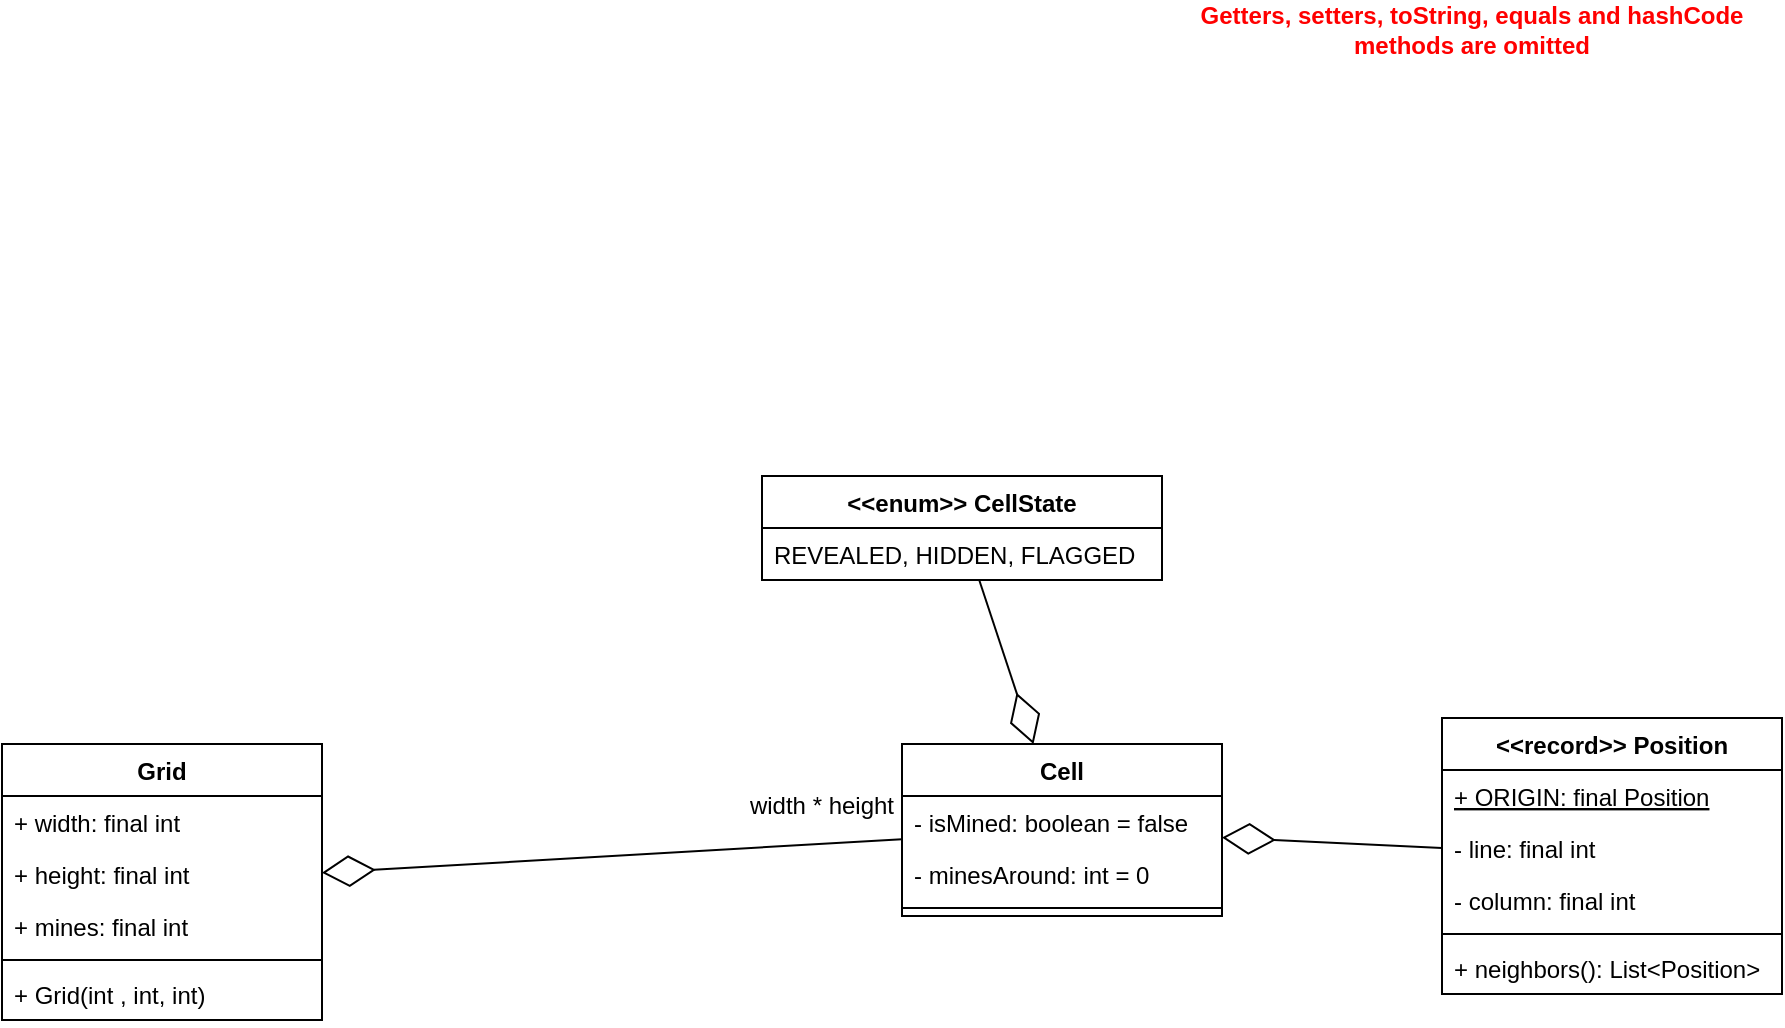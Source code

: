 <mxfile version="20.8.16" type="device"><diagram name="Page-1" id="5Wt-9grWqNKoGvMw_udb"><mxGraphModel dx="1434" dy="775" grid="1" gridSize="10" guides="1" tooltips="1" connect="1" arrows="1" fold="1" page="1" pageScale="1" pageWidth="1169" pageHeight="827" math="0" shadow="0"><root><mxCell id="0"/><mxCell id="1" parent="0"/><mxCell id="htkSFbIjtADOmCAuS_iD-1" value="Grid" style="swimlane;fontStyle=1;align=center;verticalAlign=top;childLayout=stackLayout;horizontal=1;startSize=26;horizontalStack=0;resizeParent=1;resizeParentMax=0;resizeLast=0;collapsible=1;marginBottom=0;" parent="1" vertex="1"><mxGeometry x="140" y="412" width="160" height="138" as="geometry"/></mxCell><mxCell id="htkSFbIjtADOmCAuS_iD-13" value="+ width: final int" style="text;strokeColor=none;fillColor=none;align=left;verticalAlign=top;spacingLeft=4;spacingRight=4;overflow=hidden;rotatable=0;points=[[0,0.5],[1,0.5]];portConstraint=eastwest;" parent="htkSFbIjtADOmCAuS_iD-1" vertex="1"><mxGeometry y="26" width="160" height="26" as="geometry"/></mxCell><mxCell id="htkSFbIjtADOmCAuS_iD-14" value="+ height: final int" style="text;strokeColor=none;fillColor=none;align=left;verticalAlign=top;spacingLeft=4;spacingRight=4;overflow=hidden;rotatable=0;points=[[0,0.5],[1,0.5]];portConstraint=eastwest;" parent="htkSFbIjtADOmCAuS_iD-1" vertex="1"><mxGeometry y="52" width="160" height="26" as="geometry"/></mxCell><mxCell id="htkSFbIjtADOmCAuS_iD-20" value="+ mines: final int" style="text;strokeColor=none;fillColor=none;align=left;verticalAlign=top;spacingLeft=4;spacingRight=4;overflow=hidden;rotatable=0;points=[[0,0.5],[1,0.5]];portConstraint=eastwest;" parent="htkSFbIjtADOmCAuS_iD-1" vertex="1"><mxGeometry y="78" width="160" height="26" as="geometry"/></mxCell><mxCell id="htkSFbIjtADOmCAuS_iD-3" value="" style="line;strokeWidth=1;fillColor=none;align=left;verticalAlign=middle;spacingTop=-1;spacingLeft=3;spacingRight=3;rotatable=0;labelPosition=right;points=[];portConstraint=eastwest;strokeColor=inherit;" parent="htkSFbIjtADOmCAuS_iD-1" vertex="1"><mxGeometry y="104" width="160" height="8" as="geometry"/></mxCell><mxCell id="htkSFbIjtADOmCAuS_iD-19" value="+ Grid(int , int, int)" style="text;strokeColor=none;fillColor=none;align=left;verticalAlign=top;spacingLeft=4;spacingRight=4;overflow=hidden;rotatable=0;points=[[0,0.5],[1,0.5]];portConstraint=eastwest;" parent="htkSFbIjtADOmCAuS_iD-1" vertex="1"><mxGeometry y="112" width="160" height="26" as="geometry"/></mxCell><mxCell id="htkSFbIjtADOmCAuS_iD-5" value="Cell" style="swimlane;fontStyle=1;align=center;verticalAlign=top;childLayout=stackLayout;horizontal=1;startSize=26;horizontalStack=0;resizeParent=1;resizeParentMax=0;resizeLast=0;collapsible=1;marginBottom=0;" parent="1" vertex="1"><mxGeometry x="590" y="412" width="160" height="86" as="geometry"/></mxCell><mxCell id="htkSFbIjtADOmCAuS_iD-17" value="- isMined: boolean = false" style="text;strokeColor=none;fillColor=none;align=left;verticalAlign=top;spacingLeft=4;spacingRight=4;overflow=hidden;rotatable=0;points=[[0,0.5],[1,0.5]];portConstraint=eastwest;" parent="htkSFbIjtADOmCAuS_iD-5" vertex="1"><mxGeometry y="26" width="160" height="26" as="geometry"/></mxCell><mxCell id="htkSFbIjtADOmCAuS_iD-18" value="- minesAround: int = 0" style="text;strokeColor=none;fillColor=none;align=left;verticalAlign=top;spacingLeft=4;spacingRight=4;overflow=hidden;rotatable=0;points=[[0,0.5],[1,0.5]];portConstraint=eastwest;" parent="htkSFbIjtADOmCAuS_iD-5" vertex="1"><mxGeometry y="52" width="160" height="26" as="geometry"/></mxCell><mxCell id="htkSFbIjtADOmCAuS_iD-6" value="" style="line;strokeWidth=1;fillColor=none;align=left;verticalAlign=middle;spacingTop=-1;spacingLeft=3;spacingRight=3;rotatable=0;labelPosition=right;points=[];portConstraint=eastwest;strokeColor=inherit;" parent="htkSFbIjtADOmCAuS_iD-5" vertex="1"><mxGeometry y="78" width="160" height="8" as="geometry"/></mxCell><mxCell id="htkSFbIjtADOmCAuS_iD-7" value="&lt;&lt;enum&gt;&gt; CellState" style="swimlane;fontStyle=1;align=center;verticalAlign=top;childLayout=stackLayout;horizontal=1;startSize=26;horizontalStack=0;resizeParent=1;resizeParentMax=0;resizeLast=0;collapsible=1;marginBottom=0;" parent="1" vertex="1"><mxGeometry x="520" y="278" width="200" height="52" as="geometry"/></mxCell><mxCell id="htkSFbIjtADOmCAuS_iD-9" value="REVEALED, HIDDEN, FLAGGED" style="text;strokeColor=none;fillColor=none;align=left;verticalAlign=top;spacingLeft=4;spacingRight=4;overflow=hidden;rotatable=0;points=[[0,0.5],[1,0.5]];portConstraint=eastwest;" parent="htkSFbIjtADOmCAuS_iD-7" vertex="1"><mxGeometry y="26" width="200" height="26" as="geometry"/></mxCell><mxCell id="htkSFbIjtADOmCAuS_iD-11" value="" style="endArrow=diamondThin;endFill=0;endSize=24;html=1;rounded=0;" parent="1" source="htkSFbIjtADOmCAuS_iD-7" target="htkSFbIjtADOmCAuS_iD-5" edge="1"><mxGeometry width="160" relative="1" as="geometry"><mxPoint x="390" y="458" as="sourcePoint"/><mxPoint x="550" y="458" as="targetPoint"/></mxGeometry></mxCell><mxCell id="htkSFbIjtADOmCAuS_iD-12" value="" style="endArrow=diamondThin;endFill=0;endSize=24;html=1;rounded=0;" parent="1" source="htkSFbIjtADOmCAuS_iD-5" target="htkSFbIjtADOmCAuS_iD-1" edge="1"><mxGeometry width="160" relative="1" as="geometry"><mxPoint x="640.204" y="348" as="sourcePoint"/><mxPoint x="674.218" y="448" as="targetPoint"/></mxGeometry></mxCell><mxCell id="htkSFbIjtADOmCAuS_iD-16" value="width * height" style="text;html=1;strokeColor=none;fillColor=none;align=center;verticalAlign=middle;whiteSpace=wrap;rounded=0;" parent="1" vertex="1"><mxGeometry x="510" y="428" width="80" height="30" as="geometry"/></mxCell><mxCell id="htkSFbIjtADOmCAuS_iD-21" value="&lt;&lt;record&gt;&gt; Position" style="swimlane;fontStyle=1;align=center;verticalAlign=top;childLayout=stackLayout;horizontal=1;startSize=26;horizontalStack=0;resizeParent=1;resizeParentMax=0;resizeLast=0;collapsible=1;marginBottom=0;" parent="1" vertex="1"><mxGeometry x="860" y="399" width="170" height="138" as="geometry"/></mxCell><mxCell id="eWlAyNxhG0mR3p8BL_s1-2" value="+ ORIGIN: final Position" style="text;strokeColor=none;fillColor=none;align=left;verticalAlign=top;spacingLeft=4;spacingRight=4;overflow=hidden;rotatable=0;points=[[0,0.5],[1,0.5]];portConstraint=eastwest;fontStyle=4" parent="htkSFbIjtADOmCAuS_iD-21" vertex="1"><mxGeometry y="26" width="170" height="26" as="geometry"/></mxCell><mxCell id="htkSFbIjtADOmCAuS_iD-22" value="- line: final int" style="text;strokeColor=none;fillColor=none;align=left;verticalAlign=top;spacingLeft=4;spacingRight=4;overflow=hidden;rotatable=0;points=[[0,0.5],[1,0.5]];portConstraint=eastwest;" parent="htkSFbIjtADOmCAuS_iD-21" vertex="1"><mxGeometry y="52" width="170" height="26" as="geometry"/></mxCell><mxCell id="htkSFbIjtADOmCAuS_iD-24" value="- column: final int" style="text;strokeColor=none;fillColor=none;align=left;verticalAlign=top;spacingLeft=4;spacingRight=4;overflow=hidden;rotatable=0;points=[[0,0.5],[1,0.5]];portConstraint=eastwest;" parent="htkSFbIjtADOmCAuS_iD-21" vertex="1"><mxGeometry y="78" width="170" height="26" as="geometry"/></mxCell><mxCell id="htkSFbIjtADOmCAuS_iD-23" value="" style="line;strokeWidth=1;fillColor=none;align=left;verticalAlign=middle;spacingTop=-1;spacingLeft=3;spacingRight=3;rotatable=0;labelPosition=right;points=[];portConstraint=eastwest;strokeColor=inherit;" parent="htkSFbIjtADOmCAuS_iD-21" vertex="1"><mxGeometry y="104" width="170" height="8" as="geometry"/></mxCell><mxCell id="htkSFbIjtADOmCAuS_iD-27" value="+ neighbors(): List&lt;Position&gt;" style="text;strokeColor=none;fillColor=none;align=left;verticalAlign=top;spacingLeft=4;spacingRight=4;overflow=hidden;rotatable=0;points=[[0,0.5],[1,0.5]];portConstraint=eastwest;" parent="htkSFbIjtADOmCAuS_iD-21" vertex="1"><mxGeometry y="112" width="170" height="26" as="geometry"/></mxCell><mxCell id="htkSFbIjtADOmCAuS_iD-25" value="" style="endArrow=diamondThin;endFill=0;endSize=24;html=1;rounded=0;" parent="1" source="htkSFbIjtADOmCAuS_iD-21" target="htkSFbIjtADOmCAuS_iD-5" edge="1"><mxGeometry width="160" relative="1" as="geometry"><mxPoint x="640.204" y="348" as="sourcePoint"/><mxPoint x="665.374" y="422" as="targetPoint"/></mxGeometry></mxCell><mxCell id="eWlAyNxhG0mR3p8BL_s1-1" value="&lt;b&gt;&lt;font color=&quot;#ff0000&quot;&gt;Getters, setters, toString, equals and hashCode methods are omitted&lt;/font&gt;&lt;/b&gt;" style="text;html=1;strokeColor=none;fillColor=none;align=center;verticalAlign=middle;whiteSpace=wrap;rounded=0;" parent="1" vertex="1"><mxGeometry x="730" y="40" width="290" height="30" as="geometry"/></mxCell></root></mxGraphModel></diagram></mxfile>